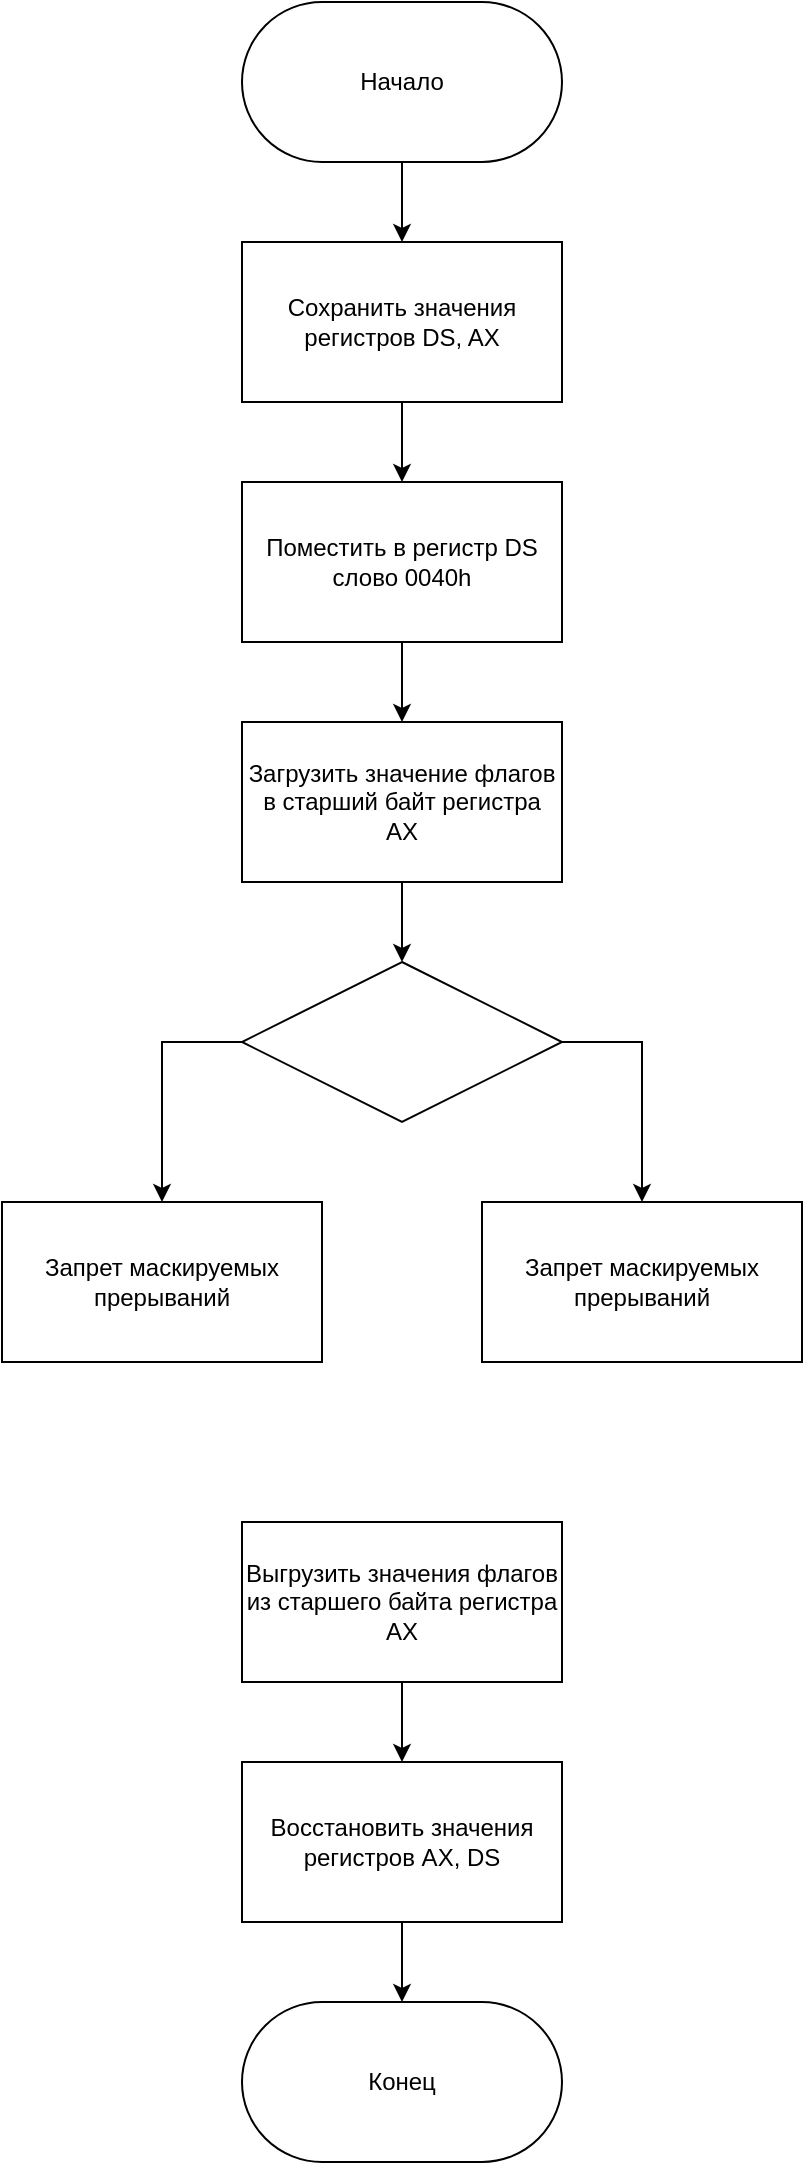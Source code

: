 <mxfile>
    <diagram id="Auz7XmnmIh68DM1u8i-b" name="Страница 1">
        <mxGraphModel dx="1346" dy="751" grid="1" gridSize="10" guides="1" tooltips="1" connect="1" arrows="1" fold="1" page="1" pageScale="1" pageWidth="1200" pageHeight="1920" math="0" shadow="0">
            <root>
                <mxCell id="0"/>
                <mxCell id="1" parent="0"/>
                <mxCell id="2" value="Сохранить значения регистров DS, AX" style="rounded=0;whiteSpace=wrap;html=1;" parent="1" vertex="1">
                    <mxGeometry x="520" y="160" width="160" height="80" as="geometry"/>
                </mxCell>
                <mxCell id="3" value="Начало" style="rounded=1;whiteSpace=wrap;html=1;arcSize=50;" parent="1" vertex="1">
                    <mxGeometry x="520" y="40" width="160" height="80" as="geometry"/>
                </mxCell>
                <mxCell id="12" style="edgeStyle=none;html=1;exitX=0.5;exitY=1;exitDx=0;exitDy=0;entryX=0.5;entryY=0;entryDx=0;entryDy=0;" parent="1" source="4" target="5" edge="1">
                    <mxGeometry relative="1" as="geometry"/>
                </mxCell>
                <mxCell id="4" value="Поместить в регистр DS слово 0040h" style="rounded=0;whiteSpace=wrap;html=1;" parent="1" vertex="1">
                    <mxGeometry x="520" y="280" width="160" height="80" as="geometry"/>
                </mxCell>
                <mxCell id="23" style="edgeStyle=orthogonalEdgeStyle;rounded=0;html=1;exitX=0.5;exitY=1;exitDx=0;exitDy=0;entryX=0.5;entryY=0;entryDx=0;entryDy=0;" parent="1" source="5" target="6" edge="1">
                    <mxGeometry relative="1" as="geometry"/>
                </mxCell>
                <mxCell id="5" value="Загрузить значение флагов в старший байт регистра AX" style="rounded=0;whiteSpace=wrap;html=1;" parent="1" vertex="1">
                    <mxGeometry x="520" y="400" width="160" height="80" as="geometry"/>
                </mxCell>
                <mxCell id="20" style="edgeStyle=orthogonalEdgeStyle;rounded=0;html=1;exitX=0;exitY=0.5;exitDx=0;exitDy=0;entryX=0.5;entryY=0;entryDx=0;entryDy=0;" parent="1" source="6" target="7" edge="1">
                    <mxGeometry relative="1" as="geometry"/>
                </mxCell>
                <mxCell id="22" style="edgeStyle=orthogonalEdgeStyle;rounded=0;html=1;exitX=1;exitY=0.5;exitDx=0;exitDy=0;entryX=0.5;entryY=0;entryDx=0;entryDy=0;" parent="1" source="6" target="8" edge="1">
                    <mxGeometry relative="1" as="geometry"/>
                </mxCell>
                <mxCell id="6" value="" style="rhombus;whiteSpace=wrap;html=1;" parent="1" vertex="1">
                    <mxGeometry x="520" y="520" width="160" height="80" as="geometry"/>
                </mxCell>
                <mxCell id="7" value="Запрет маскируемых прерываний" style="rounded=0;whiteSpace=wrap;html=1;" parent="1" vertex="1">
                    <mxGeometry x="400" y="640" width="160" height="80" as="geometry"/>
                </mxCell>
                <mxCell id="8" value="Запрет маскируемых прерываний" style="rounded=0;whiteSpace=wrap;html=1;" parent="1" vertex="1">
                    <mxGeometry x="640" y="640" width="160" height="80" as="geometry"/>
                </mxCell>
                <mxCell id="25" style="edgeStyle=none;html=1;exitX=0.5;exitY=1;exitDx=0;exitDy=0;" edge="1" parent="1" source="9" target="16">
                    <mxGeometry relative="1" as="geometry"/>
                </mxCell>
                <mxCell id="9" value="Выгрузить значения флагов из старшего байта регистра AX" style="rounded=0;whiteSpace=wrap;html=1;" parent="1" vertex="1">
                    <mxGeometry x="520" y="800" width="160" height="80" as="geometry"/>
                </mxCell>
                <mxCell id="10" value="" style="endArrow=classic;html=1;exitX=0.5;exitY=1;exitDx=0;exitDy=0;entryX=0.5;entryY=0;entryDx=0;entryDy=0;" parent="1" source="3" target="2" edge="1">
                    <mxGeometry width="50" height="50" relative="1" as="geometry">
                        <mxPoint x="740" y="460" as="sourcePoint"/>
                        <mxPoint x="790" y="410" as="targetPoint"/>
                    </mxGeometry>
                </mxCell>
                <mxCell id="11" value="" style="endArrow=classic;html=1;exitX=0.5;exitY=1;exitDx=0;exitDy=0;entryX=0.5;entryY=0;entryDx=0;entryDy=0;" parent="1" source="2" target="4" edge="1">
                    <mxGeometry width="50" height="50" relative="1" as="geometry">
                        <mxPoint x="740" y="460" as="sourcePoint"/>
                        <mxPoint x="790" y="410" as="targetPoint"/>
                    </mxGeometry>
                </mxCell>
                <mxCell id="19" style="edgeStyle=orthogonalEdgeStyle;rounded=0;html=1;exitX=0.5;exitY=1;exitDx=0;exitDy=0;entryX=0.5;entryY=0;entryDx=0;entryDy=0;" parent="1" source="16" target="18" edge="1">
                    <mxGeometry relative="1" as="geometry"/>
                </mxCell>
                <mxCell id="16" value="Восстановить значения регистров AX, DS" style="rounded=0;whiteSpace=wrap;html=1;" parent="1" vertex="1">
                    <mxGeometry x="520" y="920" width="160" height="80" as="geometry"/>
                </mxCell>
                <mxCell id="18" value="Конец" style="rounded=1;whiteSpace=wrap;html=1;arcSize=50;" parent="1" vertex="1">
                    <mxGeometry x="520" y="1040" width="160" height="80" as="geometry"/>
                </mxCell>
            </root>
        </mxGraphModel>
    </diagram>
</mxfile>